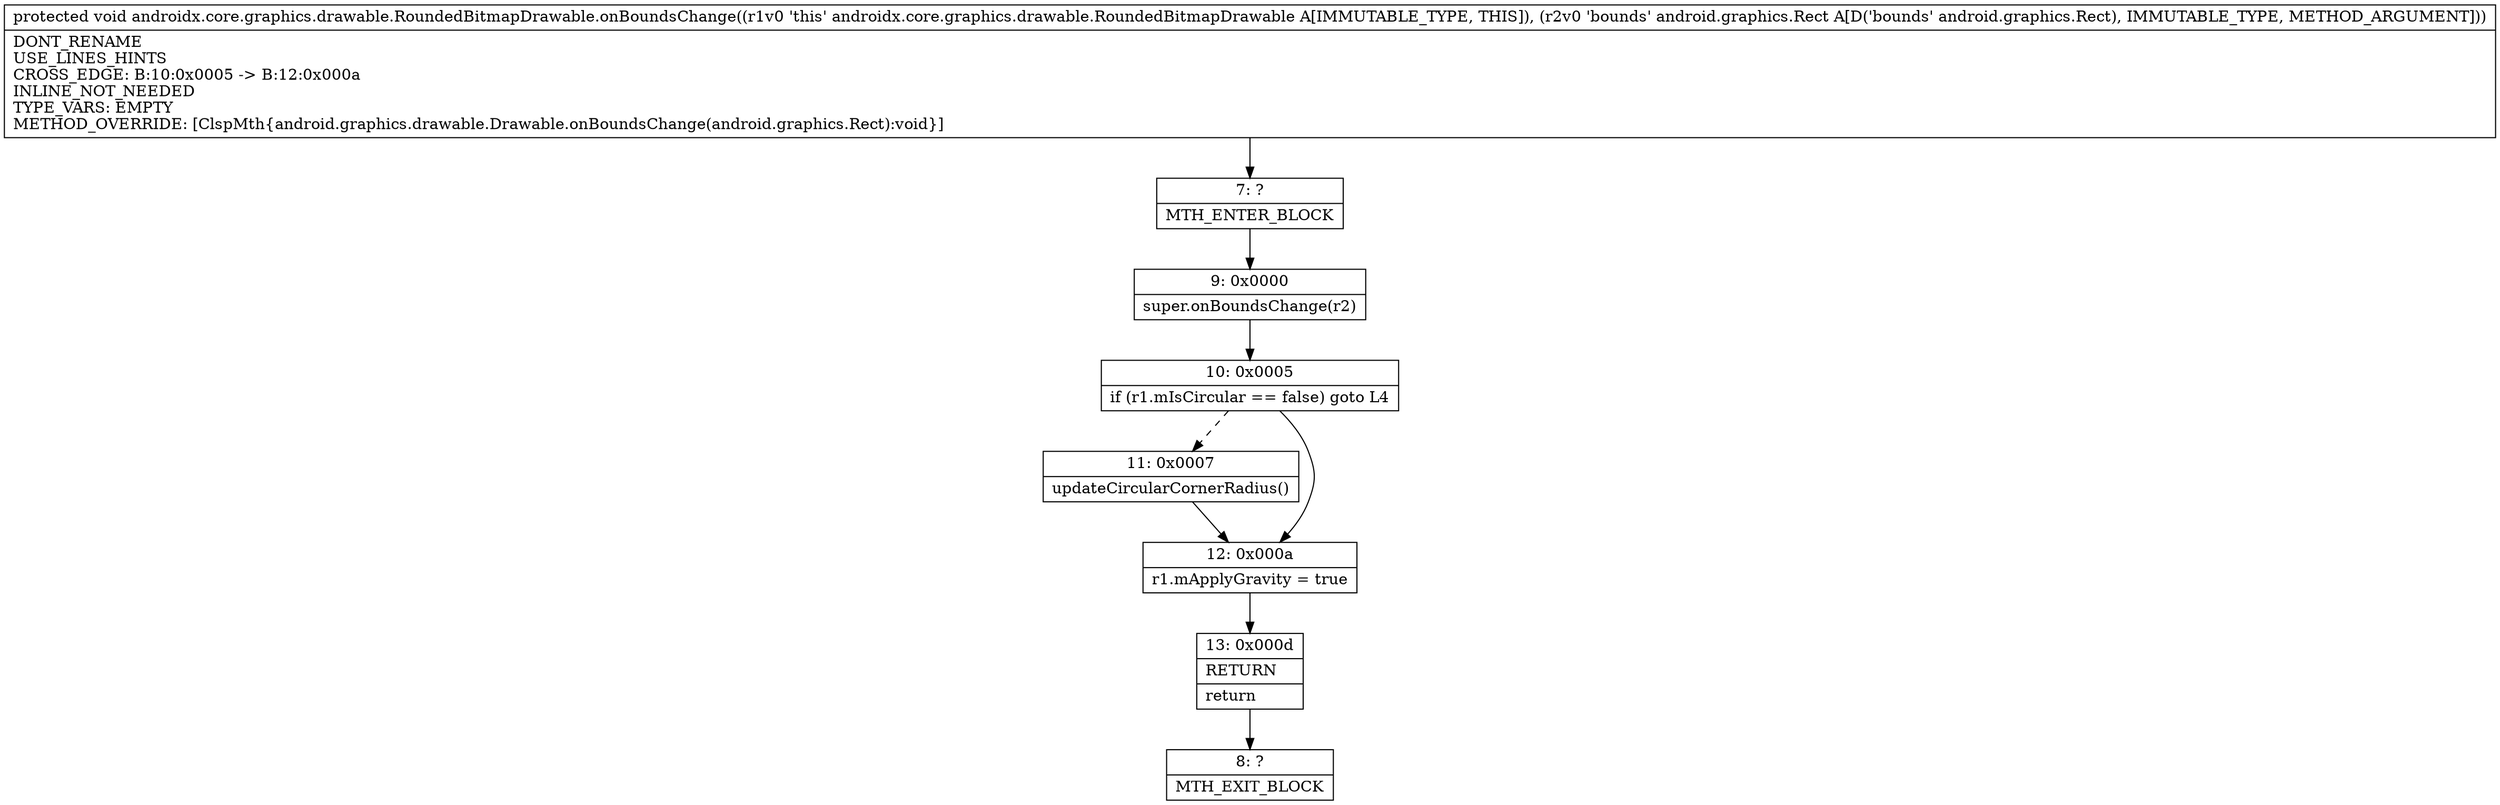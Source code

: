 digraph "CFG forandroidx.core.graphics.drawable.RoundedBitmapDrawable.onBoundsChange(Landroid\/graphics\/Rect;)V" {
Node_7 [shape=record,label="{7\:\ ?|MTH_ENTER_BLOCK\l}"];
Node_9 [shape=record,label="{9\:\ 0x0000|super.onBoundsChange(r2)\l}"];
Node_10 [shape=record,label="{10\:\ 0x0005|if (r1.mIsCircular == false) goto L4\l}"];
Node_11 [shape=record,label="{11\:\ 0x0007|updateCircularCornerRadius()\l}"];
Node_12 [shape=record,label="{12\:\ 0x000a|r1.mApplyGravity = true\l}"];
Node_13 [shape=record,label="{13\:\ 0x000d|RETURN\l|return\l}"];
Node_8 [shape=record,label="{8\:\ ?|MTH_EXIT_BLOCK\l}"];
MethodNode[shape=record,label="{protected void androidx.core.graphics.drawable.RoundedBitmapDrawable.onBoundsChange((r1v0 'this' androidx.core.graphics.drawable.RoundedBitmapDrawable A[IMMUTABLE_TYPE, THIS]), (r2v0 'bounds' android.graphics.Rect A[D('bounds' android.graphics.Rect), IMMUTABLE_TYPE, METHOD_ARGUMENT]))  | DONT_RENAME\lUSE_LINES_HINTS\lCROSS_EDGE: B:10:0x0005 \-\> B:12:0x000a\lINLINE_NOT_NEEDED\lTYPE_VARS: EMPTY\lMETHOD_OVERRIDE: [ClspMth\{android.graphics.drawable.Drawable.onBoundsChange(android.graphics.Rect):void\}]\l}"];
MethodNode -> Node_7;Node_7 -> Node_9;
Node_9 -> Node_10;
Node_10 -> Node_11[style=dashed];
Node_10 -> Node_12;
Node_11 -> Node_12;
Node_12 -> Node_13;
Node_13 -> Node_8;
}

